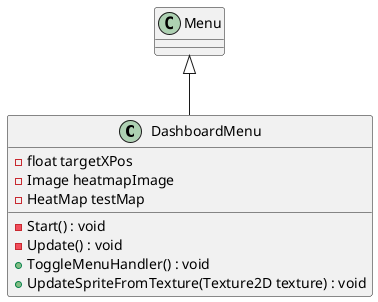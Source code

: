 @startuml
class DashboardMenu {
    - float targetXPos
    - Image heatmapImage
    - HeatMap testMap
    - Start() : void
    - Update() : void
    + ToggleMenuHandler() : void
    + UpdateSpriteFromTexture(Texture2D texture) : void
}
Menu <|-- DashboardMenu
@enduml
